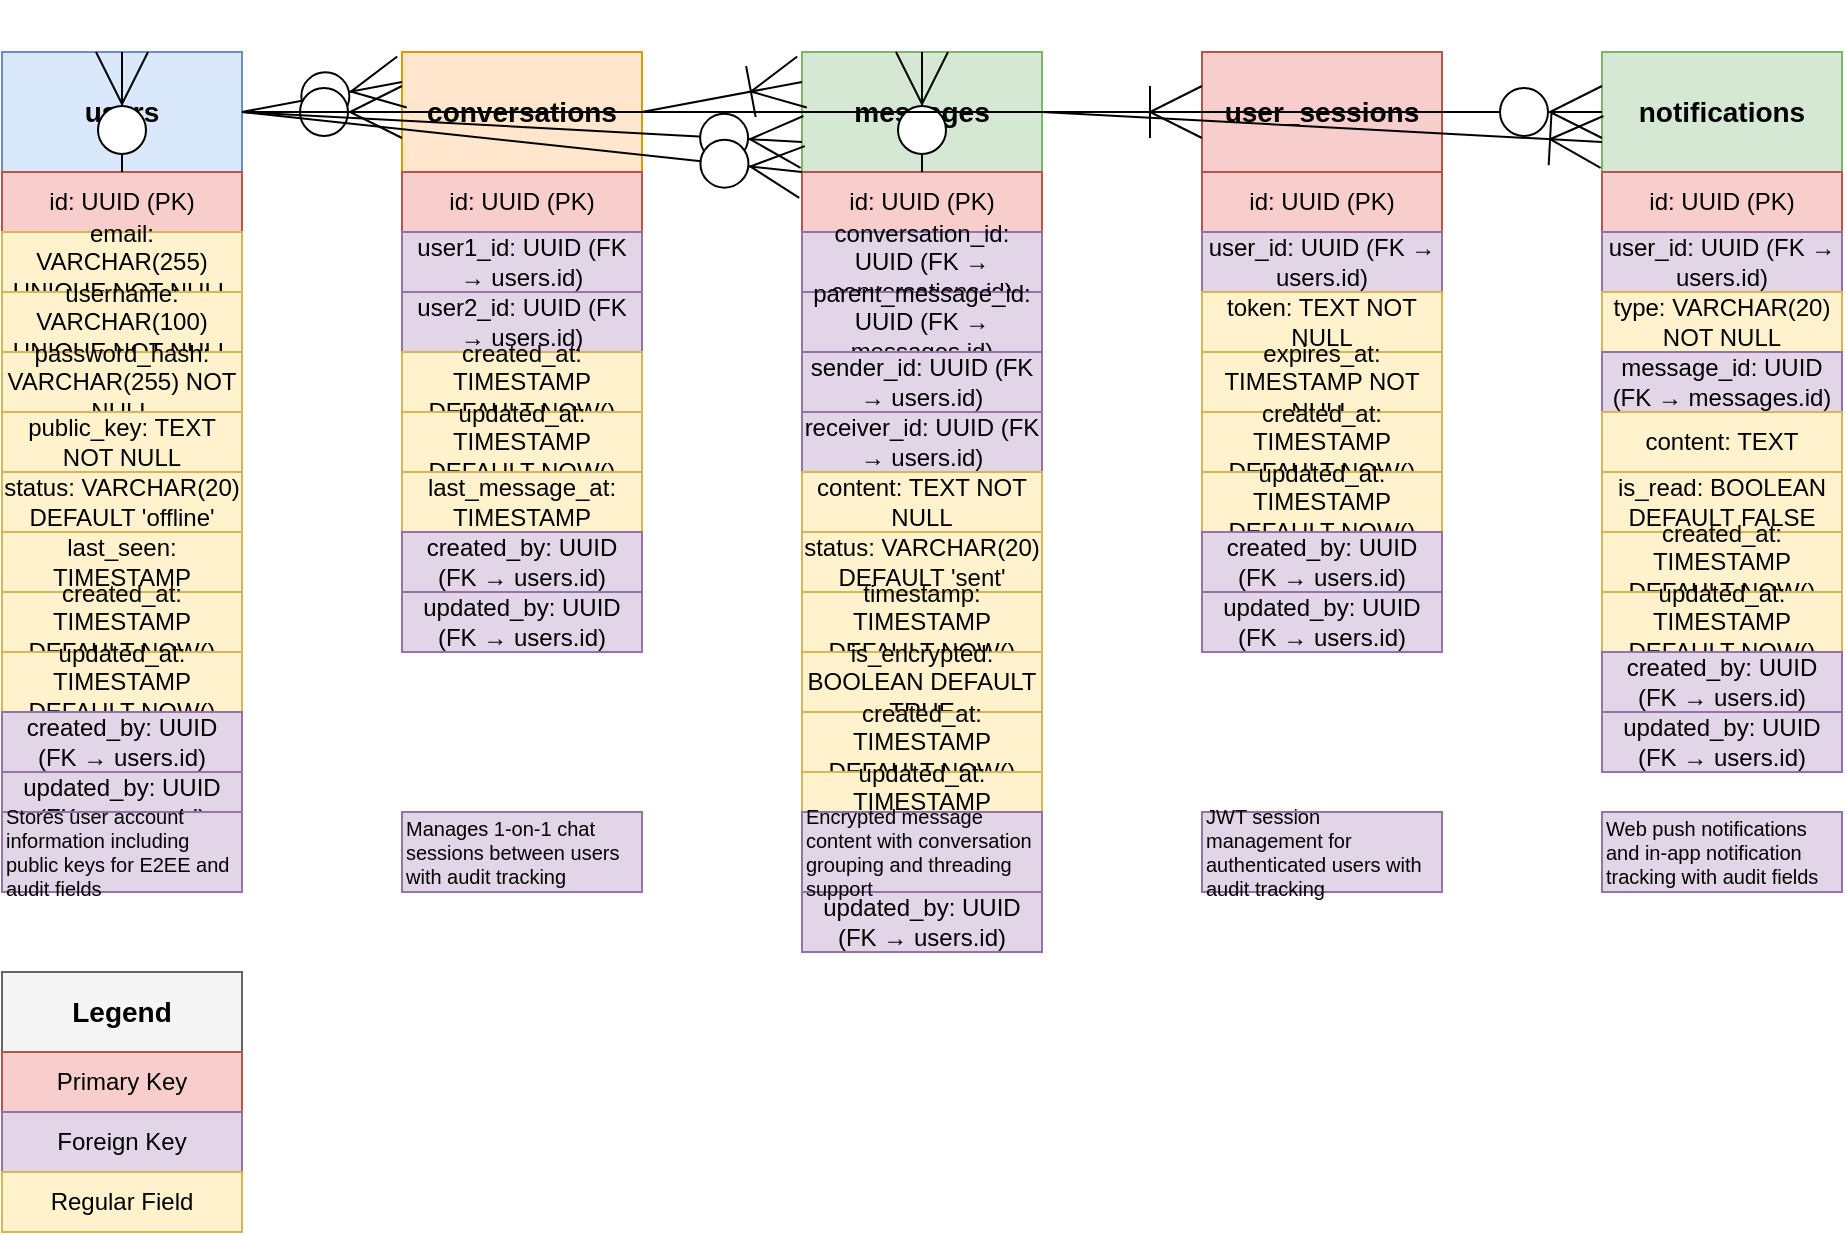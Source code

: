 <?xml version="1.0" encoding="UTF-8"?>
<mxfile version="22.1.16" type="device">
  <diagram name="Database Schema" id="database-schema">
    <mxGraphModel dx="1422" dy="794" grid="1" gridSize="10" guides="1" tooltips="1" connect="1" arrows="1" fold="1" page="1" pageScale="1" pageWidth="1169" pageHeight="827" math="0" shadow="0">
      <root>
        <mxCell id="0" />
        <mxCell id="1" parent="0" />
        
        <!-- Users Table -->
        <mxCell id="users-table" value="users" style="rounded=0;whiteSpace=wrap;html=1;fillColor=#dae8fc;strokeColor=#6c8ebf;fontSize=14;fontStyle=1;" vertex="1" parent="1">
          <mxGeometry x="40" y="40" width="120" height="60" as="geometry" />
        </mxCell>
        
        <mxCell id="users-id" value="id: UUID (PK)" style="rounded=0;whiteSpace=wrap;html=1;fillColor=#f8cecc;strokeColor=#b85450;fontSize=12;" vertex="1" parent="1">
          <mxGeometry x="40" y="100" width="120" height="30" as="geometry" />
        </mxCell>
        
        <mxCell id="users-email" value="email: VARCHAR(255) UNIQUE NOT NULL" style="rounded=0;whiteSpace=wrap;html=1;fillColor=#fff2cc;strokeColor=#d6b656;fontSize=12;" vertex="1" parent="1">
          <mxGeometry x="40" y="130" width="120" height="30" as="geometry" />
        </mxCell>
        
        <mxCell id="users-username" value="username: VARCHAR(100) UNIQUE NOT NULL" style="rounded=0;whiteSpace=wrap;html=1;fillColor=#fff2cc;strokeColor=#d6b656;fontSize=12;" vertex="1" parent="1">
          <mxGeometry x="40" y="160" width="120" height="30" as="geometry" />
        </mxCell>
        
        <mxCell id="users-password" value="password_hash: VARCHAR(255) NOT NULL" style="rounded=0;whiteSpace=wrap;html=1;fillColor=#fff2cc;strokeColor=#d6b656;fontSize=12;" vertex="1" parent="1">
          <mxGeometry x="40" y="190" width="120" height="30" as="geometry" />
        </mxCell>
        
        <mxCell id="users-public-key" value="public_key: TEXT NOT NULL" style="rounded=0;whiteSpace=wrap;html=1;fillColor=#fff2cc;strokeColor=#d6b656;fontSize=12;" vertex="1" parent="1">
          <mxGeometry x="40" y="220" width="120" height="30" as="geometry" />
        </mxCell>
        
        <mxCell id="users-status" value="status: VARCHAR(20) DEFAULT 'offline'" style="rounded=0;whiteSpace=wrap;html=1;fillColor=#fff2cc;strokeColor=#d6b656;fontSize=12;" vertex="1" parent="1">
          <mxGeometry x="40" y="250" width="120" height="30" as="geometry" />
        </mxCell>
        
        <mxCell id="users-last-seen" value="last_seen: TIMESTAMP" style="rounded=0;whiteSpace=wrap;html=1;fillColor=#fff2cc;strokeColor=#d6b656;fontSize=12;" vertex="1" parent="1">
          <mxGeometry x="40" y="280" width="120" height="30" as="geometry" />
        </mxCell>
        
        <mxCell id="users-created" value="created_at: TIMESTAMP DEFAULT NOW()" style="rounded=0;whiteSpace=wrap;html=1;fillColor=#fff2cc;strokeColor=#d6b656;fontSize=12;" vertex="1" parent="1">
          <mxGeometry x="40" y="310" width="120" height="30" as="geometry" />
        </mxCell>
        
        <mxCell id="users-updated" value="updated_at: TIMESTAMP DEFAULT NOW()" style="rounded=0;whiteSpace=wrap;html=1;fillColor=#fff2cc;strokeColor=#d6b656;fontSize=12;" vertex="1" parent="1">
          <mxGeometry x="40" y="340" width="120" height="30" as="geometry" />
        </mxCell>
        
        <mxCell id="users-created-by" value="created_by: UUID (FK → users.id)" style="rounded=0;whiteSpace=wrap;html=1;fillColor=#e1d5e7;strokeColor=#9673a6;fontSize=12;" vertex="1" parent="1">
          <mxGeometry x="40" y="370" width="120" height="30" as="geometry" />
        </mxCell>
        
        <mxCell id="users-updated-by" value="updated_by: UUID (FK → users.id)" style="rounded=0;whiteSpace=wrap;html=1;fillColor=#e1d5e7;strokeColor=#9673a6;fontSize=12;" vertex="1" parent="1">
          <mxGeometry x="40" y="400" width="120" height="30" as="geometry" />
        </mxCell>
        
        <!-- Conversations Table -->
        <mxCell id="conversations-table" value="conversations" style="rounded=0;whiteSpace=wrap;html=1;fillColor=#ffe6cc;strokeColor=#d79b00;fontSize=14;fontStyle=1;" vertex="1" parent="1">
          <mxGeometry x="240" y="40" width="120" height="60" as="geometry" />
        </mxCell>
        
        <mxCell id="conversations-id" value="id: UUID (PK)" style="rounded=0;whiteSpace=wrap;html=1;fillColor=#f8cecc;strokeColor=#b85450;fontSize=12;" vertex="1" parent="1">
          <mxGeometry x="240" y="100" width="120" height="30" as="geometry" />
        </mxCell>
        
        <mxCell id="conversations-user1" value="user1_id: UUID (FK → users.id)" style="rounded=0;whiteSpace=wrap;html=1;fillColor=#e1d5e7;strokeColor=#9673a6;fontSize=12;" vertex="1" parent="1">
          <mxGeometry x="240" y="130" width="120" height="30" as="geometry" />
        </mxCell>
        
        <mxCell id="conversations-user2" value="user2_id: UUID (FK → users.id)" style="rounded=0;whiteSpace=wrap;html=1;fillColor=#e1d5e7;strokeColor=#9673a6;fontSize=12;" vertex="1" parent="1">
          <mxGeometry x="240" y="160" width="120" height="30" as="geometry" />
        </mxCell>
        
        <mxCell id="conversations-created" value="created_at: TIMESTAMP DEFAULT NOW()" style="rounded=0;whiteSpace=wrap;html=1;fillColor=#fff2cc;strokeColor=#d6b656;fontSize=12;" vertex="1" parent="1">
          <mxGeometry x="240" y="190" width="120" height="30" as="geometry" />
        </mxCell>
        
        <mxCell id="conversations-updated" value="updated_at: TIMESTAMP DEFAULT NOW()" style="rounded=0;whiteSpace=wrap;html=1;fillColor=#fff2cc;strokeColor=#d6b656;fontSize=12;" vertex="1" parent="1">
          <mxGeometry x="240" y="220" width="120" height="30" as="geometry" />
        </mxCell>
        
        <mxCell id="conversations-last-msg" value="last_message_at: TIMESTAMP" style="rounded=0;whiteSpace=wrap;html=1;fillColor=#fff2cc;strokeColor=#d6b656;fontSize=12;" vertex="1" parent="1">
          <mxGeometry x="240" y="250" width="120" height="30" as="geometry" />
        </mxCell>
        
        <mxCell id="conversations-created-by" value="created_by: UUID (FK → users.id)" style="rounded=0;whiteSpace=wrap;html=1;fillColor=#e1d5e7;strokeColor=#9673a6;fontSize=12;" vertex="1" parent="1">
          <mxGeometry x="240" y="280" width="120" height="30" as="geometry" />
        </mxCell>
        
        <mxCell id="conversations-updated-by" value="updated_by: UUID (FK → users.id)" style="rounded=0;whiteSpace=wrap;html=1;fillColor=#e1d5e7;strokeColor=#9673a6;fontSize=12;" vertex="1" parent="1">
          <mxGeometry x="240" y="310" width="120" height="30" as="geometry" />
        </mxCell>
        
        <!-- Messages Table -->
        <mxCell id="messages-table" value="messages" style="rounded=0;whiteSpace=wrap;html=1;fillColor=#d5e8d4;strokeColor=#82b366;fontSize=14;fontStyle=1;" vertex="1" parent="1">
          <mxGeometry x="440" y="40" width="120" height="60" as="geometry" />
        </mxCell>
        
        <mxCell id="messages-id" value="id: UUID (PK)" style="rounded=0;whiteSpace=wrap;html=1;fillColor=#f8cecc;strokeColor=#b85450;fontSize=12;" vertex="1" parent="1">
          <mxGeometry x="440" y="100" width="120" height="30" as="geometry" />
        </mxCell>
        
        <mxCell id="messages-conversation" value="conversation_id: UUID (FK → conversations.id)" style="rounded=0;whiteSpace=wrap;html=1;fillColor=#e1d5e7;strokeColor=#9673a6;fontSize=12;" vertex="1" parent="1">
          <mxGeometry x="440" y="130" width="120" height="30" as="geometry" />
        </mxCell>
        
        <mxCell id="messages-parent" value="parent_message_id: UUID (FK → messages.id)" style="rounded=0;whiteSpace=wrap;html=1;fillColor=#e1d5e7;strokeColor=#9673a6;fontSize=12;" vertex="1" parent="1">
          <mxGeometry x="440" y="160" width="120" height="30" as="geometry" />
        </mxCell>
        
        <mxCell id="messages-sender" value="sender_id: UUID (FK → users.id)" style="rounded=0;whiteSpace=wrap;html=1;fillColor=#e1d5e7;strokeColor=#9673a6;fontSize=12;" vertex="1" parent="1">
          <mxGeometry x="440" y="190" width="120" height="30" as="geometry" />
        </mxCell>
        
        <mxCell id="messages-receiver" value="receiver_id: UUID (FK → users.id)" style="rounded=0;whiteSpace=wrap;html=1;fillColor=#e1d5e7;strokeColor=#9673a6;fontSize=12;" vertex="1" parent="1">
          <mxGeometry x="440" y="220" width="120" height="30" as="geometry" />
        </mxCell>
        
        <mxCell id="messages-content" value="content: TEXT NOT NULL" style="rounded=0;whiteSpace=wrap;html=1;fillColor=#fff2cc;strokeColor=#d6b656;fontSize=12;" vertex="1" parent="1">
          <mxGeometry x="440" y="250" width="120" height="30" as="geometry" />
        </mxCell>
        
        <mxCell id="messages-status" value="status: VARCHAR(20) DEFAULT 'sent'" style="rounded=0;whiteSpace=wrap;html=1;fillColor=#fff2cc;strokeColor=#d6b656;fontSize=12;" vertex="1" parent="1">
          <mxGeometry x="440" y="280" width="120" height="30" as="geometry" />
        </mxCell>
        
        <mxCell id="messages-timestamp" value="timestamp: TIMESTAMP DEFAULT NOW()" style="rounded=0;whiteSpace=wrap;html=1;fillColor=#fff2cc;strokeColor=#d6b656;fontSize=12;" vertex="1" parent="1">
          <mxGeometry x="440" y="310" width="120" height="30" as="geometry" />
        </mxCell>
        
        <mxCell id="messages-encrypted" value="is_encrypted: BOOLEAN DEFAULT TRUE" style="rounded=0;whiteSpace=wrap;html=1;fillColor=#fff2cc;strokeColor=#d6b656;fontSize=12;" vertex="1" parent="1">
          <mxGeometry x="440" y="340" width="120" height="30" as="geometry" />
        </mxCell>
        
        <mxCell id="messages-created" value="created_at: TIMESTAMP DEFAULT NOW()" style="rounded=0;whiteSpace=wrap;html=1;fillColor=#fff2cc;strokeColor=#d6b656;fontSize=12;" vertex="1" parent="1">
          <mxGeometry x="440" y="370" width="120" height="30" as="geometry" />
        </mxCell>
        
        <mxCell id="messages-updated" value="updated_at: TIMESTAMP DEFAULT NOW()" style="rounded=0;whiteSpace=wrap;html=1;fillColor=#fff2cc;strokeColor=#d6b656;fontSize=12;" vertex="1" parent="1">
          <mxGeometry x="440" y="400" width="120" height="30" as="geometry" />
        </mxCell>
        
        <mxCell id="messages-created-by" value="created_by: UUID (FK → users.id)" style="rounded=0;whiteSpace=wrap;html=1;fillColor=#e1d5e7;strokeColor=#9673a6;fontSize=12;" vertex="1" parent="1">
          <mxGeometry x="440" y="430" width="120" height="30" as="geometry" />
        </mxCell>
        
        <mxCell id="messages-updated-by" value="updated_by: UUID (FK → users.id)" style="rounded=0;whiteSpace=wrap;html=1;fillColor=#e1d5e7;strokeColor=#9673a6;fontSize=12;" vertex="1" parent="1">
          <mxGeometry x="440" y="460" width="120" height="30" as="geometry" />
        </mxCell>
        
        <!-- User Sessions Table -->
        <mxCell id="sessions-table" value="user_sessions" style="rounded=0;whiteSpace=wrap;html=1;fillColor=#f8cecc;strokeColor=#b85450;fontSize=14;fontStyle=1;" vertex="1" parent="1">
          <mxGeometry x="640" y="40" width="120" height="60" as="geometry" />
        </mxCell>
        
        <mxCell id="sessions-id" value="id: UUID (PK)" style="rounded=0;whiteSpace=wrap;html=1;fillColor=#f8cecc;strokeColor=#b85450;fontSize=12;" vertex="1" parent="1">
          <mxGeometry x="640" y="100" width="120" height="30" as="geometry" />
        </mxCell>
        
        <mxCell id="sessions-user" value="user_id: UUID (FK → users.id)" style="rounded=0;whiteSpace=wrap;html=1;fillColor=#e1d5e7;strokeColor=#9673a6;fontSize=12;" vertex="1" parent="1">
          <mxGeometry x="640" y="130" width="120" height="30" as="geometry" />
        </mxCell>
        
        <mxCell id="sessions-token" value="token: TEXT NOT NULL" style="rounded=0;whiteSpace=wrap;html=1;fillColor=#fff2cc;strokeColor=#d6b656;fontSize=12;" vertex="1" parent="1">
          <mxGeometry x="640" y="160" width="120" height="30" as="geometry" />
        </mxCell>
        
        <mxCell id="sessions-expires" value="expires_at: TIMESTAMP NOT NULL" style="rounded=0;whiteSpace=wrap;html=1;fillColor=#fff2cc;strokeColor=#d6b656;fontSize=12;" vertex="1" parent="1">
          <mxGeometry x="640" y="190" width="120" height="30" as="geometry" />
        </mxCell>
        
        <mxCell id="sessions-created" value="created_at: TIMESTAMP DEFAULT NOW()" style="rounded=0;whiteSpace=wrap;html=1;fillColor=#fff2cc;strokeColor=#d6b656;fontSize=12;" vertex="1" parent="1">
          <mxGeometry x="640" y="220" width="120" height="30" as="geometry" />
        </mxCell>
        
        <mxCell id="sessions-updated" value="updated_at: TIMESTAMP DEFAULT NOW()" style="rounded=0;whiteSpace=wrap;html=1;fillColor=#fff2cc;strokeColor=#d6b656;fontSize=12;" vertex="1" parent="1">
          <mxGeometry x="640" y="250" width="120" height="30" as="geometry" />
        </mxCell>
        
        <mxCell id="sessions-created-by" value="created_by: UUID (FK → users.id)" style="rounded=0;whiteSpace=wrap;html=1;fillColor=#e1d5e7;strokeColor=#9673a6;fontSize=12;" vertex="1" parent="1">
          <mxGeometry x="640" y="280" width="120" height="30" as="geometry" />
        </mxCell>
        
        <mxCell id="sessions-updated-by" value="updated_by: UUID (FK → users.id)" style="rounded=0;whiteSpace=wrap;html=1;fillColor=#e1d5e7;strokeColor=#9673a6;fontSize=12;" vertex="1" parent="1">
          <mxGeometry x="640" y="310" width="120" height="30" as="geometry" />
        </mxCell>
        
        <!-- Notifications Table -->
        <mxCell id="notifications-table" value="notifications" style="rounded=0;whiteSpace=wrap;html=1;fillColor=#d5e8d4;strokeColor=#82b366;fontSize=14;fontStyle=1;" vertex="1" parent="1">
          <mxGeometry x="840" y="40" width="120" height="60" as="geometry" />
        </mxCell>
        
        <mxCell id="notifications-id" value="id: UUID (PK)" style="rounded=0;whiteSpace=wrap;html=1;fillColor=#f8cecc;strokeColor=#b85450;fontSize=12;" vertex="1" parent="1">
          <mxGeometry x="840" y="100" width="120" height="30" as="geometry" />
        </mxCell>
        
        <mxCell id="notifications-user" value="user_id: UUID (FK → users.id)" style="rounded=0;whiteSpace=wrap;html=1;fillColor=#e1d5e7;strokeColor=#9673a6;fontSize=12;" vertex="1" parent="1">
          <mxGeometry x="840" y="130" width="120" height="30" as="geometry" />
        </mxCell>
        
        <mxCell id="notifications-type" value="type: VARCHAR(20) NOT NULL" style="rounded=0;whiteSpace=wrap;html=1;fillColor=#fff2cc;strokeColor=#d6b656;fontSize=12;" vertex="1" parent="1">
          <mxGeometry x="840" y="160" width="120" height="30" as="geometry" />
        </mxCell>
        
        <mxCell id="notifications-message" value="message_id: UUID (FK → messages.id)" style="rounded=0;whiteSpace=wrap;html=1;fillColor=#e1d5e7;strokeColor=#9673a6;fontSize=12;" vertex="1" parent="1">
          <mxGeometry x="840" y="190" width="120" height="30" as="geometry" />
        </mxCell>
        
        <mxCell id="notifications-content" value="content: TEXT" style="rounded=0;whiteSpace=wrap;html=1;fillColor=#fff2cc;strokeColor=#d6b656;fontSize=12;" vertex="1" parent="1">
          <mxGeometry x="840" y="220" width="120" height="30" as="geometry" />
        </mxCell>
        
        <mxCell id="notifications-read" value="is_read: BOOLEAN DEFAULT FALSE" style="rounded=0;whiteSpace=wrap;html=1;fillColor=#fff2cc;strokeColor=#d6b656;fontSize=12;" vertex="1" parent="1">
          <mxGeometry x="840" y="250" width="120" height="30" as="geometry" />
        </mxCell>
        
        <mxCell id="notifications-created" value="created_at: TIMESTAMP DEFAULT NOW()" style="rounded=0;whiteSpace=wrap;html=1;fillColor=#fff2cc;strokeColor=#d6b656;fontSize=12;" vertex="1" parent="1">
          <mxGeometry x="840" y="280" width="120" height="30" as="geometry" />
        </mxCell>
        
        <mxCell id="notifications-updated" value="updated_at: TIMESTAMP DEFAULT NOW()" style="rounded=0;whiteSpace=wrap;html=1;fillColor=#fff2cc;strokeColor=#d6b656;fontSize=12;" vertex="1" parent="1">
          <mxGeometry x="840" y="310" width="120" height="30" as="geometry" />
        </mxCell>
        
        <mxCell id="notifications-created-by" value="created_by: UUID (FK → users.id)" style="rounded=0;whiteSpace=wrap;html=1;fillColor=#e1d5e7;strokeColor=#9673a6;fontSize=12;" vertex="1" parent="1">
          <mxGeometry x="840" y="340" width="120" height="30" as="geometry" />
        </mxCell>
        
        <mxCell id="notifications-updated-by" value="updated_by: UUID (FK → users.id)" style="rounded=0;whiteSpace=wrap;html=1;fillColor=#e1d5e7;strokeColor=#9673a6;fontSize=12;" vertex="1" parent="1">
          <mxGeometry x="840" y="370" width="120" height="30" as="geometry" />
        </mxCell>
        
        <!-- Relationships -->
        <!-- Users to Conversations -->
        <mxCell id="rel1" value="" style="endArrow=ERzeroToMany;endFill=1;endSize=24;html=1;rounded=0;exitX=1;exitY=0.5;exitDx=0;exitDy=0;entryX=0;entryY=0.25;entryDx=0;entryDy=0;" edge="1" parent="1" source="users-table" target="conversations-table">
          <mxGeometry width="160" relative="1" as="geometry">
            <mxPoint x="200" y="70" as="sourcePoint" />
            <mxPoint x="360" y="70" as="targetPoint" />
          </mxGeometry>
        </mxCell>
        
        <!-- Users to Conversations (user2) -->
        <mxCell id="rel2" value="" style="endArrow=ERzeroToMany;endFill=1;endSize=24;html=1;rounded=0;exitX=1;exitY=0.5;exitDx=0;exitDy=0;entryX=0;entryY=0.5;entryDx=0;entryDy=0;" edge="1" parent="1" source="users-table" target="conversations-table">
          <mxGeometry width="160" relative="1" as="geometry">
            <mxPoint x="200" y="70" as="sourcePoint" />
            <mxPoint x="360" y="70" as="targetPoint" />
          </mxGeometry>
        </mxCell>
        
        <!-- Conversations to Messages -->
        <mxCell id="rel3" value="" style="endArrow=ERoneToMany;endFill=1;endSize=24;html=1;rounded=0;exitX=1;exitY=0.5;exitDx=0;exitDy=0;entryX=0;entryY=0.25;entryDx=0;entryDy=0;" edge="1" parent="1" source="conversations-table" target="messages-table">
          <mxGeometry width="160" relative="1" as="geometry">
            <mxPoint x="400" y="70" as="sourcePoint" />
            <mxPoint x="560" y="70" as="targetPoint" />
          </mxGeometry>
        </mxCell>
        
        <!-- Messages to Messages (threading) -->
        <mxCell id="rel4" value="" style="endArrow=ERzeroToMany;endFill=1;endSize=24;html=1;rounded=0;exitX=0.5;exitY=1;exitDx=0;exitDy=0;entryX=0.5;entryY=0;entryDx=0;entryDy=0;" edge="1" parent="1" source="messages-table" target="messages-table">
          <mxGeometry width="160" relative="1" as="geometry">
            <mxPoint x="500" y="460" as="sourcePoint" />
            <mxPoint x="500" y="100" as="targetPoint" />
          </mxGeometry>
        </mxCell>
        
        <!-- Users to Messages (sender) -->
        <mxCell id="rel5" value="" style="endArrow=ERzeroToMany;endFill=1;endSize=24;html=1;rounded=0;exitX=1;exitY=0.5;exitDx=0;exitDy=0;entryX=0;entryY=0.75;entryDx=0;entryDy=0;" edge="1" parent="1" source="users-table" target="messages-table">
          <mxGeometry width="160" relative="1" as="geometry">
            <mxPoint x="200" y="70" as="sourcePoint" />
            <mxPoint x="560" y="70" as="targetPoint" />
          </mxGeometry>
        </mxCell>
        
        <!-- Users to Messages (receiver) -->
        <mxCell id="rel6" value="" style="endArrow=ERzeroToMany;endFill=1;endSize=24;html=1;rounded=0;exitX=1;exitY=0.5;exitDx=0;exitDy=0;entryX=0;entryY=1;entryDx=0;entryDy=0;" edge="1" parent="1" source="users-table" target="messages-table">
          <mxGeometry width="160" relative="1" as="geometry">
            <mxPoint x="200" y="70" as="sourcePoint" />
            <mxPoint x="560" y="70" as="targetPoint" />
          </mxGeometry>
        </mxCell>
        
        <!-- Users to Sessions -->
        <mxCell id="rel7" value="" style="endArrow=ERoneToMany;endFill=1;endSize=24;html=1;rounded=0;exitX=1;exitY=0.5;exitDx=0;exitDy=0;entryX=0;entryY=0.5;entryDx=0;entryDy=0;" edge="1" parent="1" source="users-table" target="sessions-table">
          <mxGeometry width="160" relative="1" as="geometry">
            <mxPoint x="200" y="70" as="sourcePoint" />
            <mxPoint x="640" y="70" as="targetPoint" />
          </mxGeometry>
        </mxCell>
        
        <!-- Users to Notifications -->
        <mxCell id="rel8" value="" style="endArrow=ERzeroToMany;endFill=1;endSize=24;html=1;rounded=0;exitX=1;exitY=0.5;exitDx=0;exitDy=0;entryX=0;entryY=0.5;entryDx=0;entryDy=0;" edge="1" parent="1" source="users-table" target="notifications-table">
          <mxGeometry width="160" relative="1" as="geometry">
            <mxPoint x="200" y="70" as="sourcePoint" />
            <mxPoint x="840" y="70" as="targetPoint" />
          </mxGeometry>
        </mxCell>
        
        <!-- Messages to Notifications -->
        <mxCell id="rel9" value="" style="endArrow=ERoneToMany;endFill=1;endSize=24;html=1;rounded=0;exitX=1;exitY=0.5;exitDx=0;exitDy=0;entryX=0;entryY=0.75;entryDx=0;entryDy=0;" edge="1" parent="1" source="messages-table" target="notifications-table">
          <mxGeometry width="160" relative="1" as="geometry">
            <mxPoint x="600" y="70" as="sourcePoint" />
            <mxPoint x="840" y="70" as="targetPoint" />
          </mxGeometry>
        </mxCell>
        
        <!-- Users to Users (audit fields) -->
        <mxCell id="rel10" value="" style="endArrow=ERzeroToMany;endFill=1;endSize=24;html=1;rounded=0;exitX=0.5;exitY=1;exitDx=0;exitDy=0;entryX=0.5;entryY=0;entryDx=0;entryDy=0;" edge="1" parent="1" source="users-table" target="users-table">
          <mxGeometry width="160" relative="1" as="geometry">
            <mxPoint x="100" y="400" as="sourcePoint" />
            <mxPoint x="100" y="100" as="targetPoint" />
          </mxGeometry>
        </mxCell>
        
        <!-- Legend -->
        <mxCell id="legend" value="Legend" style="rounded=0;whiteSpace=wrap;html=1;fillColor=#f5f5f5;strokeColor=#666666;fontSize=14;fontStyle=1;" vertex="1" parent="1">
          <mxGeometry x="40" y="500" width="120" height="40" as="geometry" />
        </mxCell>
        
        <mxCell id="legend-pk" value="Primary Key" style="rounded=0;whiteSpace=wrap;html=1;fillColor=#f8cecc;strokeColor=#b85450;fontSize=12;" vertex="1" parent="1">
          <mxGeometry x="40" y="540" width="120" height="30" as="geometry" />
        </mxCell>
        
        <mxCell id="legend-fk" value="Foreign Key" style="rounded=0;whiteSpace=wrap;html=1;fillColor=#e1d5e7;strokeColor=#9673a6;fontSize=12;" vertex="1" parent="1">
          <mxGeometry x="40" y="570" width="120" height="30" as="geometry" />
        </mxCell>
        
        <mxCell id="legend-regular" value="Regular Field" style="rounded=0;whiteSpace=wrap;html=1;fillColor=#fff2cc;strokeColor=#d6b656;fontSize=12;" vertex="1" parent="1">
          <mxGeometry x="40" y="600" width="120" height="30" as="geometry" />
        </mxCell>
        
        <!-- Table Descriptions -->
        <mxCell id="desc-users" value="Stores user account information including public keys for E2EE and audit fields" style="rounded=0;whiteSpace=wrap;html=1;fillColor=#e1d5e7;strokeColor=#9673a6;fontSize=10;align=left;" vertex="1" parent="1">
          <mxGeometry x="40" y="420" width="120" height="40" as="geometry" />
        </mxCell>
        
        <mxCell id="desc-conversations" value="Manages 1-on-1 chat sessions between users with audit tracking" style="rounded=0;whiteSpace=wrap;html=1;fillColor=#e1d5e7;strokeColor=#9673a6;fontSize=10;align=left;" vertex="1" parent="1">
          <mxGeometry x="240" y="420" width="120" height="40" as="geometry" />
        </mxCell>
        
        <mxCell id="desc-messages" value="Encrypted message content with conversation grouping and threading support" style="rounded=0;whiteSpace=wrap;html=1;fillColor=#e1d5e7;strokeColor=#9673a6;fontSize=10;align=left;" vertex="1" parent="1">
          <mxGeometry x="440" y="420" width="120" height="40" as="geometry" />
        </mxCell>
        
        <mxCell id="desc-sessions" value="JWT session management for authenticated users with audit tracking" style="rounded=0;whiteSpace=wrap;html=1;fillColor=#e1d5e7;strokeColor=#9673a6;fontSize=10;align=left;" vertex="1" parent="1">
          <mxGeometry x="640" y="420" width="120" height="40" as="geometry" />
        </mxCell>
        
        <mxCell id="desc-notifications" value="Web push notifications and in-app notification tracking with audit fields" style="rounded=0;whiteSpace=wrap;html=1;fillColor=#e1d5e7;strokeColor=#9673a6;fontSize=10;align=left;" vertex="1" parent="1">
          <mxGeometry x="840" y="420" width="120" height="40" as="geometry" />
        </mxCell>
        
      </root>
    </mxGraphModel>
  </diagram>
</mxfile>
